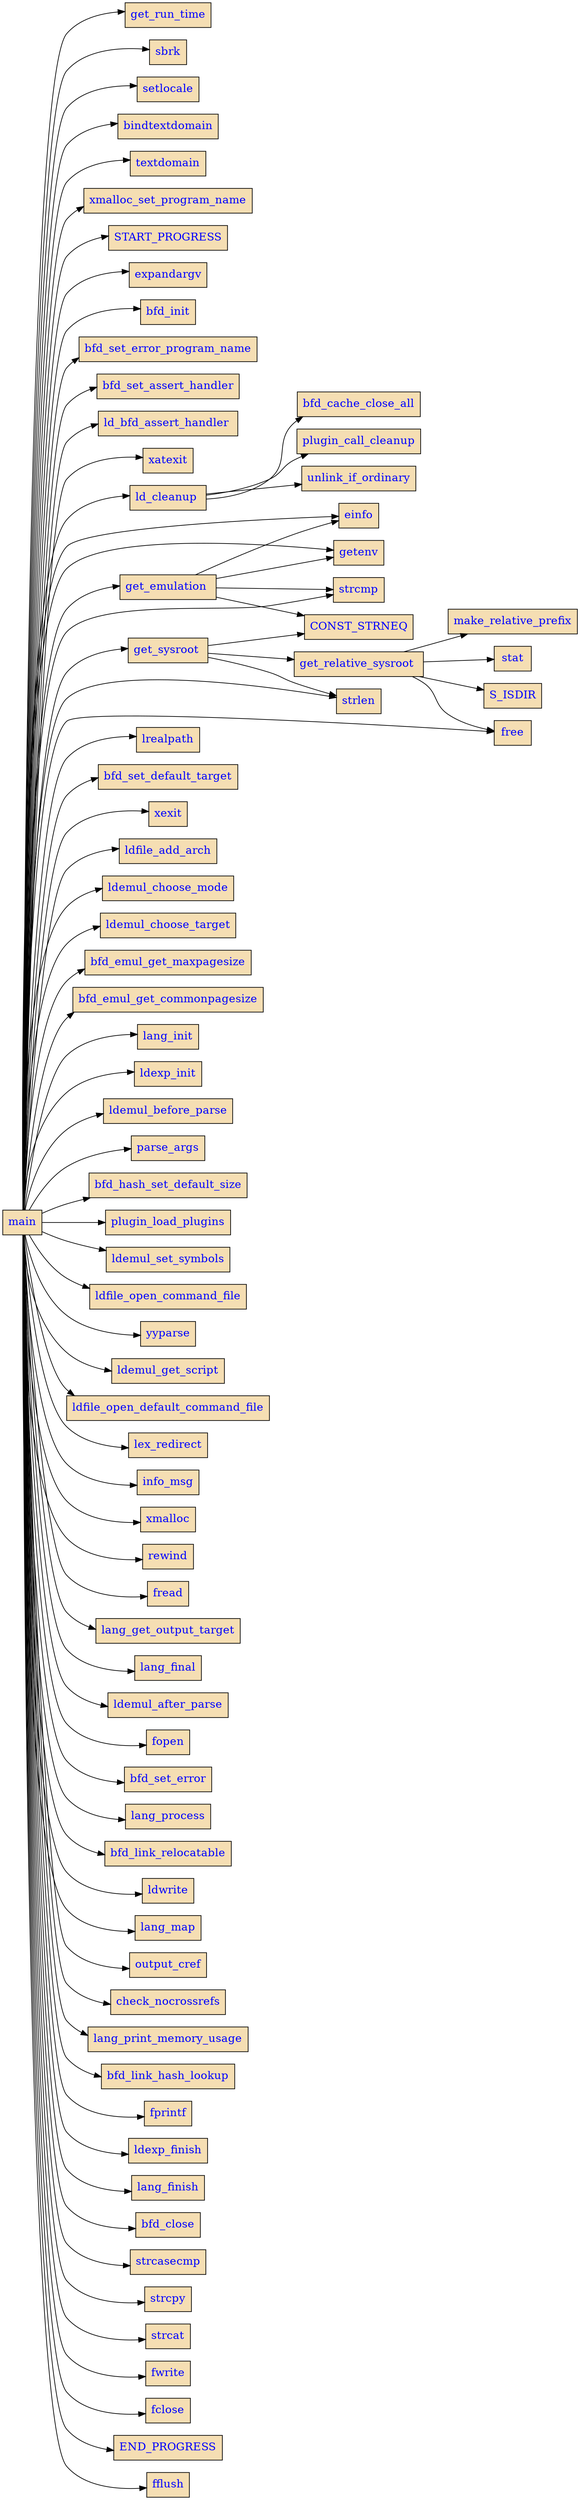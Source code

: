 digraph G{
	rankdir=LR;
	size="1920,1080";
	node [fontsize=16,fontcolor=blue,style=filled,fillcolor=Wheat,shape=box];
	"main" -> "get_run_time";
	"main" -> "sbrk";
	"main" -> "setlocale";
	"main" -> "bindtextdomain";
	"main" -> "textdomain";
	"main" -> "xmalloc_set_program_name";
	"main" -> "START_PROGRESS";
	"main" -> "expandargv";
	"main" -> "bfd_init";
	"main" -> "bfd_set_error_program_name";
	"main" -> "bfd_set_assert_handler";
	"main" -> "ld_bfd_assert_handler ";
	"main" -> "xatexit";
	"main" -> "ld_cleanup ";
	"ld_cleanup " -> "bfd_cache_close_all";
	"ld_cleanup " -> "plugin_call_cleanup";
	"ld_cleanup " -> "unlink_if_ordinary";
	"main" -> "get_sysroot ";
	"get_sysroot " -> "CONST_STRNEQ";
	"get_sysroot " -> "strlen";
	"get_sysroot " -> "get_relative_sysroot ";
	"get_relative_sysroot " -> "make_relative_prefix";
	"get_relative_sysroot " -> "stat";
	"get_relative_sysroot " -> "S_ISDIR";
	"get_relative_sysroot " -> "free";
	"main" -> "lrealpath";
	"main" -> "strlen";
	"main" -> "bfd_set_default_target";
	"main" -> "einfo";
	"main" -> "xexit";
	"main" -> "getenv";
	"main" -> "ldfile_add_arch";
	"main" -> "get_emulation ";
	"get_emulation " -> "getenv";
	"get_emulation " -> "CONST_STRNEQ";
	"get_emulation " -> "einfo";
	"get_emulation " -> "strcmp";
	"main" -> "ldemul_choose_mode";
	"main" -> "ldemul_choose_target";
	"main" -> "bfd_emul_get_maxpagesize";
	"main" -> "bfd_emul_get_commonpagesize";
	"main" -> "lang_init";
	"main" -> "ldexp_init";
	"main" -> "ldemul_before_parse";
	"main" -> "parse_args";
	"main" -> "bfd_hash_set_default_size";
	"main" -> "plugin_load_plugins";
	"main" -> "ldemul_set_symbols";
	"main" -> "ldfile_open_command_file";
	"main" -> "yyparse";
	"main" -> "ldemul_get_script";
	"main" -> "ldfile_open_default_command_file";
	"main" -> "lex_redirect";
	"main" -> "info_msg";
	"main" -> "xmalloc";
	"main" -> "rewind";
	"main" -> "fread";
	"main" -> "free";
	"main" -> "lang_get_output_target";
	"main" -> "lang_final";
	"main" -> "ldemul_after_parse";
	"main" -> "strcmp";
	"main" -> "fopen";
	"main" -> "bfd_set_error";
	"main" -> "lang_process";
	"main" -> "bfd_link_relocatable";
	"main" -> "ldwrite";
	"main" -> "lang_map";
	"main" -> "output_cref";
	"main" -> "check_nocrossrefs";
	"main" -> "lang_print_memory_usage";
	"main" -> "bfd_link_hash_lookup";
	"main" -> "fprintf";
	"main" -> "ldexp_finish";
	"main" -> "lang_finish";
	"main" -> "bfd_close";
	"main" -> "strcasecmp";
	"main" -> "strcpy";
	"main" -> "strcat";
	"main" -> "fwrite";
	"main" -> "fclose";
	"main" -> "END_PROGRESS";
	"main" -> "fflush";
}